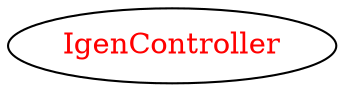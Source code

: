 digraph dependencyGraph {
 concentrate=true;
 ranksep="2.0";
 rankdir="LR"; 
 splines="ortho";
"IgenController" [fontcolor="red"];
}
